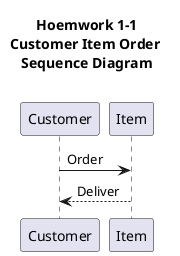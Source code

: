 @startuml
skinparam classAttributeIconSize 0
skinparam groupInheritance 2

'7 Sequence Diagram
'Homework 1-1
'Sequence Diagram

title 
Hoemwork 1-1
Customer Item Order 
Sequence Diagram

end title

participant Customer
participant Item

Customer -> Item : Order
Customer <-- Item : Deliver

@enduml